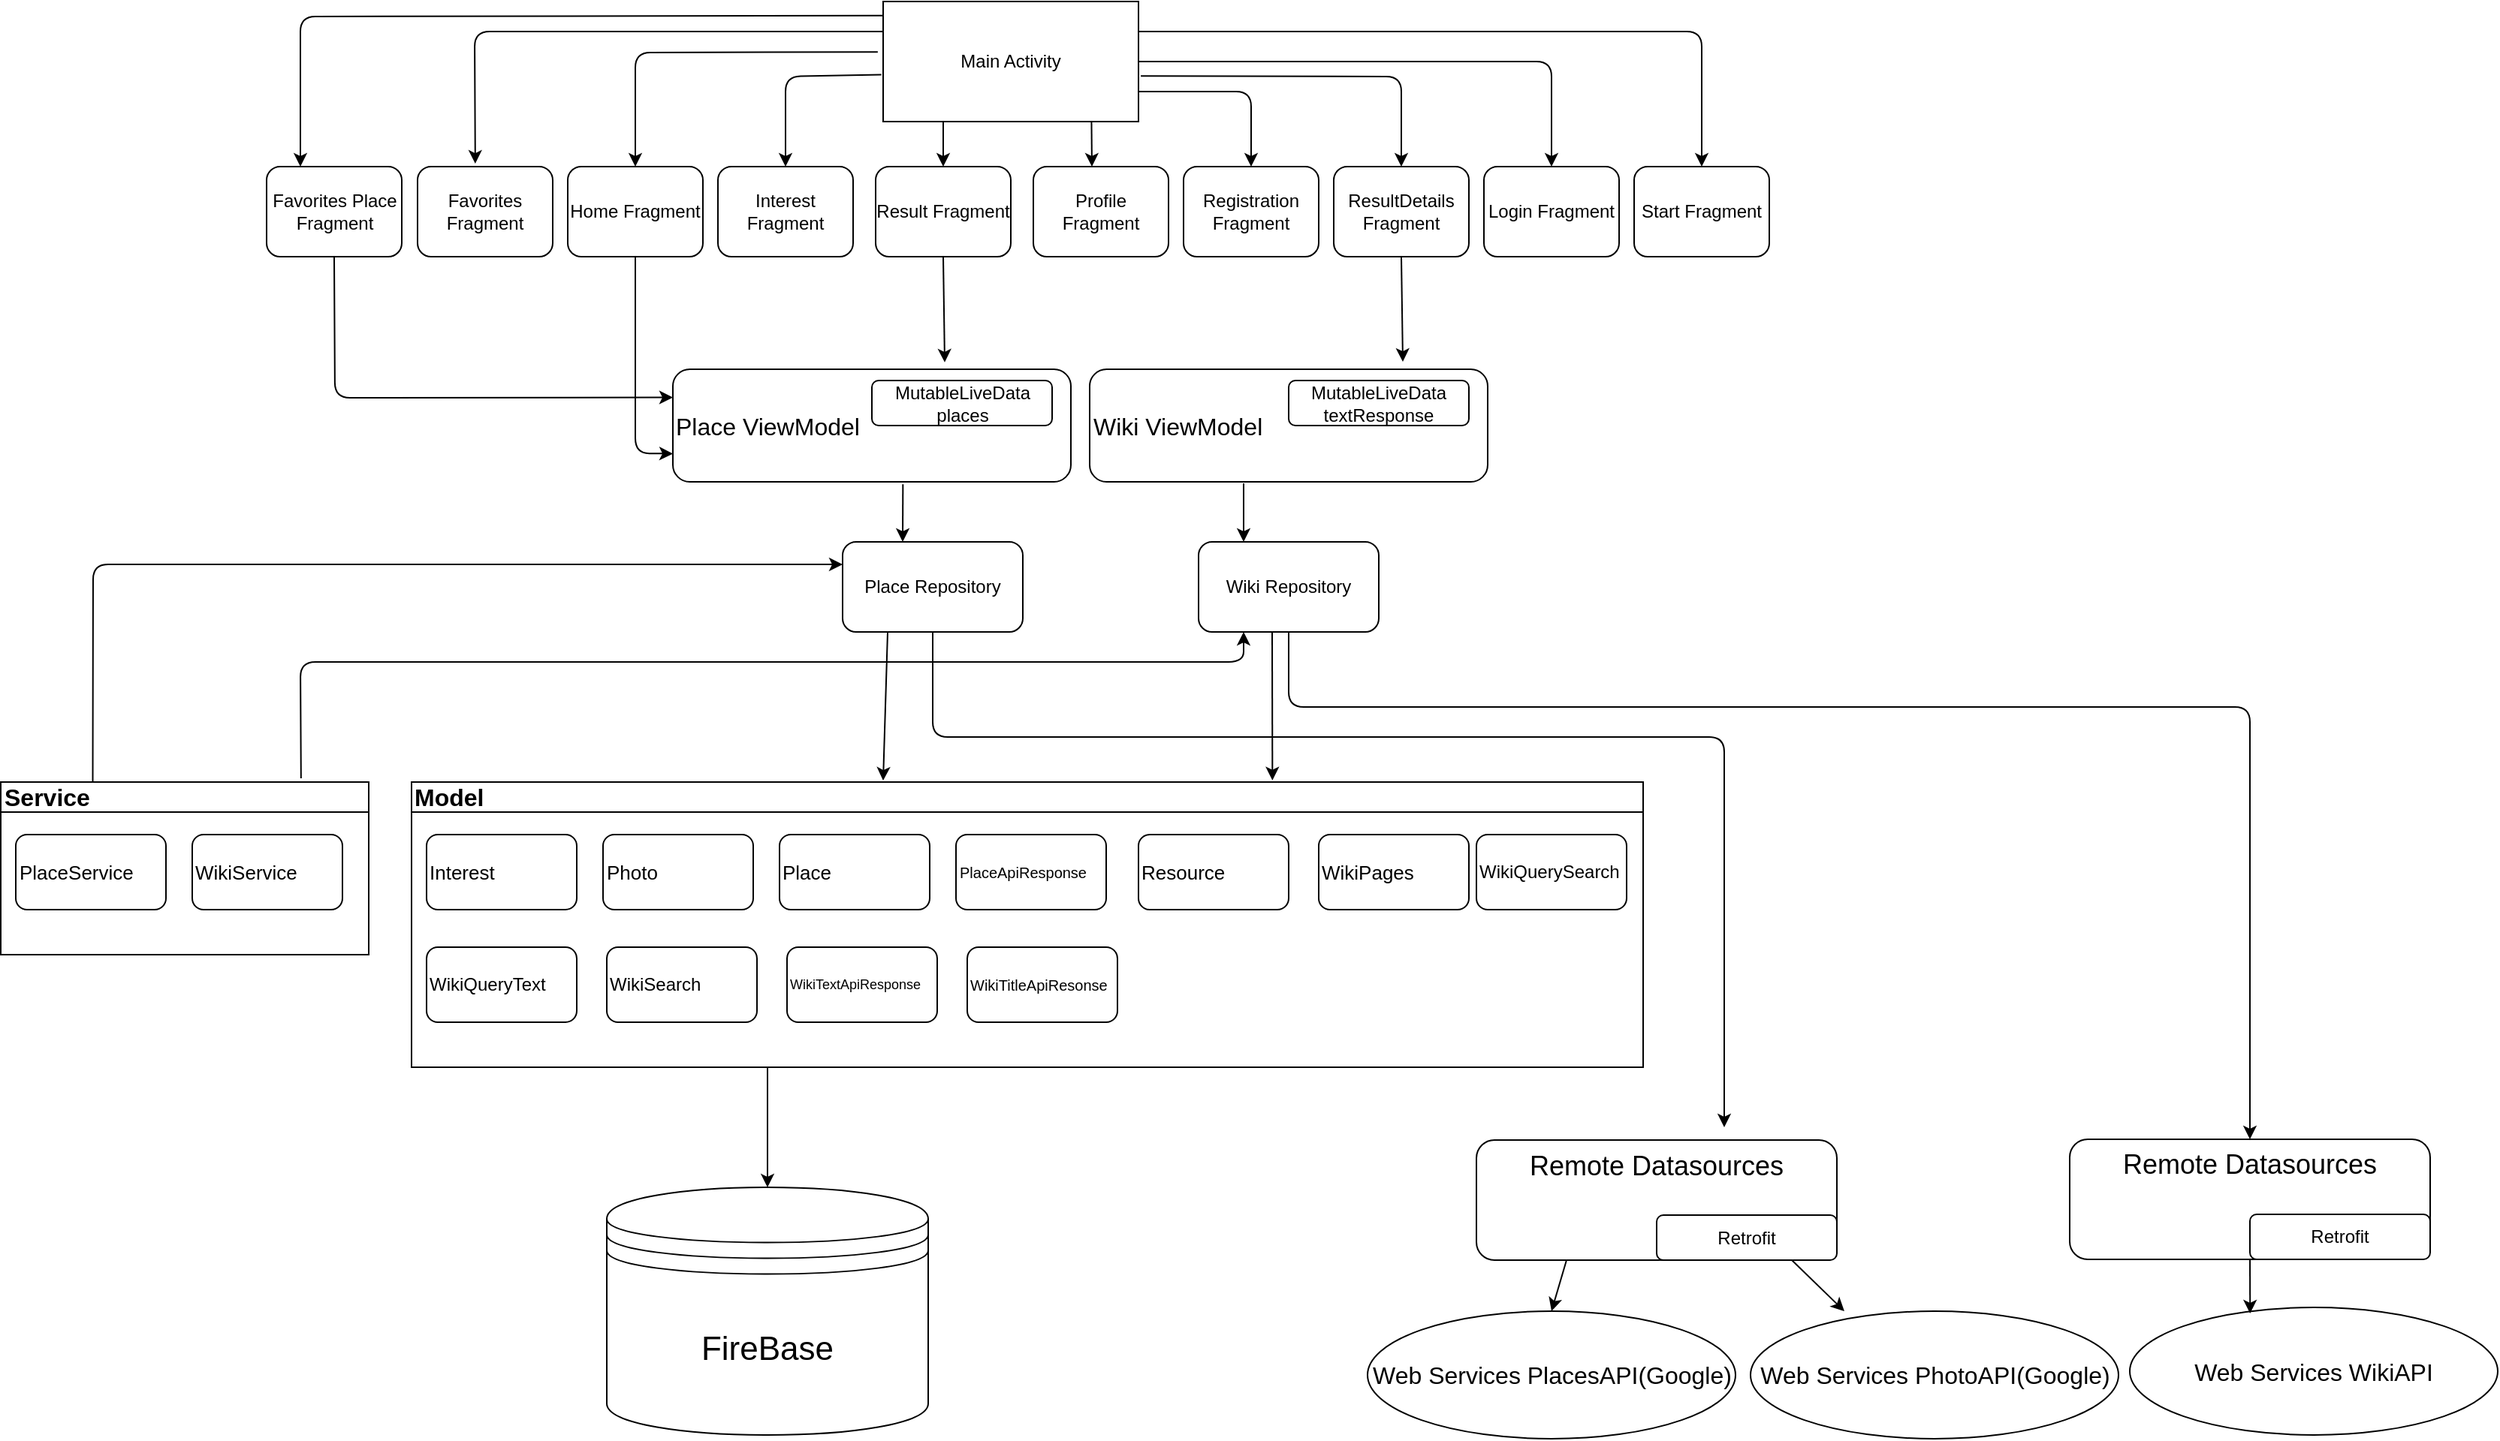 <mxfile version="11.1.4" type="device"><diagram id="QIeEzqkeuglC_hjJBM03" name="Page-1"><mxGraphModel dx="3422" dy="1523" grid="1" gridSize="10" guides="1" tooltips="1" connect="1" arrows="1" fold="1" page="1" pageScale="1" pageWidth="827" pageHeight="1169" math="0" shadow="0"><root><mxCell id="0"/><mxCell id="1" parent="0"/><mxCell id="VE-OL6Hv4lBCfMk_6rgG-1" value="Main Activity" style="rounded=0;whiteSpace=wrap;html=1;" parent="1" vertex="1"><mxGeometry x="320" y="90" width="170" height="80" as="geometry"/></mxCell><mxCell id="VE-OL6Hv4lBCfMk_6rgG-2" value="Favorites Fragment" style="rounded=1;whiteSpace=wrap;html=1;" parent="1" vertex="1"><mxGeometry x="10" y="200" width="90" height="60" as="geometry"/></mxCell><mxCell id="VE-OL6Hv4lBCfMk_6rgG-5" value="Home Fragment" style="rounded=1;whiteSpace=wrap;html=1;" parent="1" vertex="1"><mxGeometry x="110" y="200" width="90" height="60" as="geometry"/></mxCell><mxCell id="VE-OL6Hv4lBCfMk_6rgG-6" value="Interest Fragment" style="rounded=1;whiteSpace=wrap;html=1;" parent="1" vertex="1"><mxGeometry x="210" y="200" width="90" height="60" as="geometry"/></mxCell><mxCell id="VE-OL6Hv4lBCfMk_6rgG-7" value="Login Fragment" style="rounded=1;whiteSpace=wrap;html=1;" parent="1" vertex="1"><mxGeometry x="720" y="200" width="90" height="60" as="geometry"/></mxCell><mxCell id="VE-OL6Hv4lBCfMk_6rgG-8" value="Profile Fragment" style="rounded=1;whiteSpace=wrap;html=1;" parent="1" vertex="1"><mxGeometry x="420" y="200" width="90" height="60" as="geometry"/></mxCell><mxCell id="VE-OL6Hv4lBCfMk_6rgG-9" value="Registration Fragment" style="rounded=1;whiteSpace=wrap;html=1;" parent="1" vertex="1"><mxGeometry x="520" y="200" width="90" height="60" as="geometry"/></mxCell><mxCell id="VE-OL6Hv4lBCfMk_6rgG-10" value="ResultDetails Fragment" style="rounded=1;whiteSpace=wrap;html=1;" parent="1" vertex="1"><mxGeometry x="620" y="200" width="90" height="60" as="geometry"/></mxCell><mxCell id="VE-OL6Hv4lBCfMk_6rgG-11" value="Result&amp;nbsp;Fragment" style="rounded=1;whiteSpace=wrap;html=1;" parent="1" vertex="1"><mxGeometry x="315" y="200" width="90" height="60" as="geometry"/></mxCell><mxCell id="VE-OL6Hv4lBCfMk_6rgG-12" value="Start Fragment" style="rounded=1;whiteSpace=wrap;html=1;" parent="1" vertex="1"><mxGeometry x="820" y="200" width="90" height="60" as="geometry"/></mxCell><mxCell id="VE-OL6Hv4lBCfMk_6rgG-13" value="Place ViewModel" style="rounded=1;whiteSpace=wrap;html=1;align=left;verticalAlign=middle;fontSize=16;" parent="1" vertex="1"><mxGeometry x="180" y="335" width="265" height="75" as="geometry"/></mxCell><mxCell id="VE-OL6Hv4lBCfMk_6rgG-15" value="Place Repository" style="rounded=1;whiteSpace=wrap;html=1;" parent="1" vertex="1"><mxGeometry x="293" y="450" width="120" height="60" as="geometry"/></mxCell><mxCell id="VE-OL6Hv4lBCfMk_6rgG-16" value="Wiki Repository" style="rounded=1;whiteSpace=wrap;html=1;" parent="1" vertex="1"><mxGeometry x="530" y="450" width="120" height="60" as="geometry"/></mxCell><mxCell id="VE-OL6Hv4lBCfMk_6rgG-17" value="" style="endArrow=classic;html=1;exitX=0;exitY=0.25;exitDx=0;exitDy=0;entryX=0.427;entryY=-0.033;entryDx=0;entryDy=0;entryPerimeter=0;" parent="1" source="VE-OL6Hv4lBCfMk_6rgG-1" target="VE-OL6Hv4lBCfMk_6rgG-2" edge="1"><mxGeometry width="50" height="50" relative="1" as="geometry"><mxPoint x="10" y="570" as="sourcePoint"/><mxPoint x="60" y="520" as="targetPoint"/><Array as="points"><mxPoint x="48" y="110"/></Array></mxGeometry></mxCell><mxCell id="VE-OL6Hv4lBCfMk_6rgG-18" value="" style="endArrow=classic;html=1;entryX=0.5;entryY=0;entryDx=0;entryDy=0;exitX=-0.021;exitY=0.42;exitDx=0;exitDy=0;exitPerimeter=0;" parent="1" source="VE-OL6Hv4lBCfMk_6rgG-1" target="VE-OL6Hv4lBCfMk_6rgG-5" edge="1"><mxGeometry width="50" height="50" relative="1" as="geometry"><mxPoint x="10" y="570" as="sourcePoint"/><mxPoint x="60" y="520" as="targetPoint"/><Array as="points"><mxPoint x="155" y="124"/></Array></mxGeometry></mxCell><mxCell id="VE-OL6Hv4lBCfMk_6rgG-19" value="" style="endArrow=classic;html=1;entryX=0.5;entryY=0;entryDx=0;entryDy=0;exitX=-0.007;exitY=0.61;exitDx=0;exitDy=0;exitPerimeter=0;" parent="1" source="VE-OL6Hv4lBCfMk_6rgG-1" target="VE-OL6Hv4lBCfMk_6rgG-6" edge="1"><mxGeometry width="50" height="50" relative="1" as="geometry"><mxPoint x="10" y="570" as="sourcePoint"/><mxPoint x="60" y="520" as="targetPoint"/><Array as="points"><mxPoint x="255" y="140"/></Array></mxGeometry></mxCell><mxCell id="VE-OL6Hv4lBCfMk_6rgG-21" value="" style="endArrow=classic;html=1;exitX=0.816;exitY=1;exitDx=0;exitDy=0;exitPerimeter=0;" parent="1" source="VE-OL6Hv4lBCfMk_6rgG-1" edge="1"><mxGeometry width="50" height="50" relative="1" as="geometry"><mxPoint x="10" y="570" as="sourcePoint"/><mxPoint x="459" y="200" as="targetPoint"/></mxGeometry></mxCell><mxCell id="VE-OL6Hv4lBCfMk_6rgG-22" value="" style="endArrow=classic;html=1;exitX=1;exitY=0.75;exitDx=0;exitDy=0;entryX=0.5;entryY=0;entryDx=0;entryDy=0;" parent="1" source="VE-OL6Hv4lBCfMk_6rgG-1" target="VE-OL6Hv4lBCfMk_6rgG-9" edge="1"><mxGeometry width="50" height="50" relative="1" as="geometry"><mxPoint x="10" y="570" as="sourcePoint"/><mxPoint x="60" y="520" as="targetPoint"/><Array as="points"><mxPoint x="565" y="150"/></Array></mxGeometry></mxCell><mxCell id="VE-OL6Hv4lBCfMk_6rgG-23" value="" style="endArrow=classic;html=1;entryX=0.5;entryY=0;entryDx=0;entryDy=0;exitX=1.009;exitY=0.62;exitDx=0;exitDy=0;exitPerimeter=0;" parent="1" source="VE-OL6Hv4lBCfMk_6rgG-1" target="VE-OL6Hv4lBCfMk_6rgG-10" edge="1"><mxGeometry width="50" height="50" relative="1" as="geometry"><mxPoint x="10" y="570" as="sourcePoint"/><mxPoint x="60" y="520" as="targetPoint"/><Array as="points"><mxPoint x="665" y="140"/></Array></mxGeometry></mxCell><mxCell id="VE-OL6Hv4lBCfMk_6rgG-25" value="" style="endArrow=classic;html=1;exitX=1;exitY=0.25;exitDx=0;exitDy=0;entryX=0.5;entryY=0;entryDx=0;entryDy=0;" parent="1" source="VE-OL6Hv4lBCfMk_6rgG-1" target="VE-OL6Hv4lBCfMk_6rgG-12" edge="1"><mxGeometry width="50" height="50" relative="1" as="geometry"><mxPoint x="10" y="570" as="sourcePoint"/><mxPoint x="60" y="520" as="targetPoint"/><Array as="points"><mxPoint x="865" y="110"/></Array></mxGeometry></mxCell><mxCell id="VE-OL6Hv4lBCfMk_6rgG-26" value="MutableLiveData places" style="rounded=1;whiteSpace=wrap;html=1;" parent="1" vertex="1"><mxGeometry x="312.5" y="342.5" width="120" height="30" as="geometry"/></mxCell><mxCell id="VE-OL6Hv4lBCfMk_6rgG-27" value="Wiki ViewModel" style="rounded=1;whiteSpace=wrap;html=1;align=left;verticalAlign=middle;fontSize=16;" parent="1" vertex="1"><mxGeometry x="457.5" y="335" width="265" height="75" as="geometry"/></mxCell><mxCell id="VE-OL6Hv4lBCfMk_6rgG-28" value="MutableLiveData&lt;br&gt;textResponse" style="rounded=1;whiteSpace=wrap;html=1;" parent="1" vertex="1"><mxGeometry x="590" y="342.5" width="120" height="30" as="geometry"/></mxCell><mxCell id="VE-OL6Hv4lBCfMk_6rgG-29" value="" style="endArrow=classic;html=1;fontSize=16;exitX=0.578;exitY=1.021;exitDx=0;exitDy=0;exitPerimeter=0;" parent="1" source="VE-OL6Hv4lBCfMk_6rgG-13" edge="1"><mxGeometry width="50" height="50" relative="1" as="geometry"><mxPoint x="10" y="570" as="sourcePoint"/><mxPoint x="333" y="450" as="targetPoint"/></mxGeometry></mxCell><mxCell id="VE-OL6Hv4lBCfMk_6rgG-30" value="" style="endArrow=classic;html=1;fontSize=16;" parent="1" edge="1"><mxGeometry width="50" height="50" relative="1" as="geometry"><mxPoint x="560" y="411" as="sourcePoint"/><mxPoint x="560" y="450" as="targetPoint"/></mxGeometry></mxCell><mxCell id="VE-OL6Hv4lBCfMk_6rgG-38" value="Model" style="swimlane;html=1;startSize=20;horizontal=1;containerType=tree;fontSize=16;align=left;" parent="1" vertex="1"><mxGeometry x="6" y="610" width="820" height="190" as="geometry"/></mxCell><mxCell id="VE-OL6Hv4lBCfMk_6rgG-34" value="PlaceApiResponse" style="rounded=1;whiteSpace=wrap;html=1;fontSize=10;align=left;" parent="VE-OL6Hv4lBCfMk_6rgG-38" vertex="1"><mxGeometry x="362.5" y="35" width="100" height="50" as="geometry"/></mxCell><mxCell id="VE-OL6Hv4lBCfMk_6rgG-33" value="Place" style="rounded=1;whiteSpace=wrap;html=1;fontSize=13;align=left;" parent="VE-OL6Hv4lBCfMk_6rgG-38" vertex="1"><mxGeometry x="245" y="35" width="100" height="50" as="geometry"/></mxCell><mxCell id="VE-OL6Hv4lBCfMk_6rgG-32" value="Photo" style="rounded=1;whiteSpace=wrap;html=1;fontSize=13;align=left;" parent="VE-OL6Hv4lBCfMk_6rgG-38" vertex="1"><mxGeometry x="127.5" y="35" width="100" height="50" as="geometry"/></mxCell><mxCell id="VE-OL6Hv4lBCfMk_6rgG-31" value="Interest" style="rounded=1;whiteSpace=wrap;html=1;fontSize=13;align=left;" parent="VE-OL6Hv4lBCfMk_6rgG-38" vertex="1"><mxGeometry x="10" y="35" width="100" height="50" as="geometry"/></mxCell><mxCell id="VE-OL6Hv4lBCfMk_6rgG-41" value="WikiQueryText" style="rounded=1;whiteSpace=wrap;html=1;fontSize=12;align=left;" parent="VE-OL6Hv4lBCfMk_6rgG-38" vertex="1"><mxGeometry x="10" y="110" width="100" height="50" as="geometry"/></mxCell><mxCell id="VE-OL6Hv4lBCfMk_6rgG-42" value="WikiSearch" style="rounded=1;whiteSpace=wrap;html=1;fontSize=12;align=left;" parent="VE-OL6Hv4lBCfMk_6rgG-38" vertex="1"><mxGeometry x="130" y="110" width="100" height="50" as="geometry"/></mxCell><mxCell id="VE-OL6Hv4lBCfMk_6rgG-43" value="WikiTextApiResponse" style="rounded=1;whiteSpace=wrap;html=1;fontSize=9;align=left;" parent="VE-OL6Hv4lBCfMk_6rgG-38" vertex="1"><mxGeometry x="250" y="110" width="100" height="50" as="geometry"/></mxCell><mxCell id="VE-OL6Hv4lBCfMk_6rgG-44" value="WikiTitleApiResonse" style="rounded=1;whiteSpace=wrap;html=1;fontSize=10;align=left;" parent="VE-OL6Hv4lBCfMk_6rgG-38" vertex="1"><mxGeometry x="370" y="110" width="100" height="50" as="geometry"/></mxCell><mxCell id="VE-OL6Hv4lBCfMk_6rgG-35" value="Resource" style="rounded=1;whiteSpace=wrap;html=1;fontSize=13;align=left;" parent="VE-OL6Hv4lBCfMk_6rgG-38" vertex="1"><mxGeometry x="484" y="35" width="100" height="50" as="geometry"/></mxCell><mxCell id="VE-OL6Hv4lBCfMk_6rgG-36" value="WikiPages" style="rounded=1;whiteSpace=wrap;html=1;fontSize=13;align=left;" parent="VE-OL6Hv4lBCfMk_6rgG-38" vertex="1"><mxGeometry x="604" y="35" width="100" height="50" as="geometry"/></mxCell><mxCell id="VE-OL6Hv4lBCfMk_6rgG-37" value="WikiQuerySearch" style="rounded=1;whiteSpace=wrap;html=1;fontSize=12;align=left;" parent="VE-OL6Hv4lBCfMk_6rgG-38" vertex="1"><mxGeometry x="709" y="35" width="100" height="50" as="geometry"/></mxCell><mxCell id="VE-OL6Hv4lBCfMk_6rgG-45" value="" style="endArrow=classic;html=1;fontSize=13;exitX=0.25;exitY=1;exitDx=0;exitDy=0;" parent="1" source="VE-OL6Hv4lBCfMk_6rgG-15" edge="1"><mxGeometry width="50" height="50" relative="1" as="geometry"><mxPoint x="330" y="520" as="sourcePoint"/><mxPoint x="320" y="609" as="targetPoint"/></mxGeometry></mxCell><mxCell id="VE-OL6Hv4lBCfMk_6rgG-46" value="" style="endArrow=classic;html=1;fontSize=13;entryX=0.699;entryY=-0.006;entryDx=0;entryDy=0;entryPerimeter=0;" parent="1" target="VE-OL6Hv4lBCfMk_6rgG-38" edge="1"><mxGeometry width="50" height="50" relative="1" as="geometry"><mxPoint x="579" y="510" as="sourcePoint"/><mxPoint x="60" y="820" as="targetPoint"/></mxGeometry></mxCell><mxCell id="VE-OL6Hv4lBCfMk_6rgG-53" value="Web Services PlacesAPI(Google)" style="ellipse;whiteSpace=wrap;html=1;fontSize=16;align=center;" parent="1" vertex="1"><mxGeometry x="642.5" y="962.5" width="245" height="85" as="geometry"/></mxCell><mxCell id="VE-OL6Hv4lBCfMk_6rgG-56" value="Web Services WikiAPI" style="ellipse;whiteSpace=wrap;html=1;fontSize=16;align=center;" parent="1" vertex="1"><mxGeometry x="1150" y="960" width="245" height="85" as="geometry"/></mxCell><mxCell id="VE-OL6Hv4lBCfMk_6rgG-59" value="" style="endArrow=classic;html=1;fontSize=22;exitX=0.5;exitY=1;exitDx=0;exitDy=0;" parent="1" source="VE-OL6Hv4lBCfMk_6rgG-15" edge="1"><mxGeometry width="50" height="50" relative="1" as="geometry"><mxPoint x="950" y="630" as="sourcePoint"/><mxPoint x="880" y="840" as="targetPoint"/><Array as="points"><mxPoint x="353" y="580"/><mxPoint x="880" y="580"/></Array></mxGeometry></mxCell><mxCell id="VE-OL6Hv4lBCfMk_6rgG-60" value="" style="endArrow=classic;html=1;fontSize=22;entryX=0.5;entryY=0;entryDx=0;entryDy=0;exitX=0.5;exitY=1;exitDx=0;exitDy=0;" parent="1" source="VE-OL6Hv4lBCfMk_6rgG-16" target="VE-OL6Hv4lBCfMk_6rgG-78" edge="1"><mxGeometry width="50" height="50" relative="1" as="geometry"><mxPoint x="1270" y="660" as="sourcePoint"/><mxPoint x="1450" y="890" as="targetPoint"/><Array as="points"><mxPoint x="590" y="560"/><mxPoint x="1230" y="560"/></Array></mxGeometry></mxCell><mxCell id="VE-OL6Hv4lBCfMk_6rgG-62" value="" style="endArrow=classic;html=1;fontSize=22;entryX=0.327;entryY=0.047;entryDx=0;entryDy=0;exitX=0;exitY=0.75;exitDx=0;exitDy=0;entryPerimeter=0;" parent="1" source="VE-OL6Hv4lBCfMk_6rgG-79" target="VE-OL6Hv4lBCfMk_6rgG-56" edge="1"><mxGeometry width="50" height="50" relative="1" as="geometry"><mxPoint x="1464.4" y="1020" as="sourcePoint"/><mxPoint x="270" y="1230" as="targetPoint"/></mxGeometry></mxCell><mxCell id="VE-OL6Hv4lBCfMk_6rgG-64" value="" style="endArrow=classic;html=1;fontSize=22;entryX=0.5;entryY=0;entryDx=0;entryDy=0;exitX=0.25;exitY=1;exitDx=0;exitDy=0;" parent="1" source="VE-OL6Hv4lBCfMk_6rgG-48" target="VE-OL6Hv4lBCfMk_6rgG-53" edge="1"><mxGeometry width="50" height="50" relative="1" as="geometry"><mxPoint x="876" y="970" as="sourcePoint"/><mxPoint x="270" y="1230" as="targetPoint"/></mxGeometry></mxCell><mxCell id="VE-OL6Hv4lBCfMk_6rgG-65" value="Service" style="swimlane;html=1;startSize=20;horizontal=1;containerType=tree;fontSize=16;align=left;" parent="1" vertex="1"><mxGeometry x="-267.5" y="610" width="245" height="115" as="geometry"/></mxCell><mxCell id="VE-OL6Hv4lBCfMk_6rgG-68" value="WikiService" style="rounded=1;whiteSpace=wrap;html=1;fontSize=13;align=left;" parent="VE-OL6Hv4lBCfMk_6rgG-65" vertex="1"><mxGeometry x="127.5" y="35" width="100" height="50" as="geometry"/></mxCell><mxCell id="VE-OL6Hv4lBCfMk_6rgG-69" value="PlaceService" style="rounded=1;whiteSpace=wrap;html=1;fontSize=13;align=left;" parent="VE-OL6Hv4lBCfMk_6rgG-65" vertex="1"><mxGeometry x="10" y="35" width="100" height="50" as="geometry"/></mxCell><mxCell id="VE-OL6Hv4lBCfMk_6rgG-77" value="FireBase" style="shape=datastore;whiteSpace=wrap;html=1;fontSize=22;align=center;" parent="1" vertex="1"><mxGeometry x="136" y="880" width="214" height="165" as="geometry"/></mxCell><mxCell id="VE-OL6Hv4lBCfMk_6rgG-82" value="" style="endArrow=classic;html=1;fontSize=16;entryX=0.5;entryY=0;entryDx=0;entryDy=0;" parent="1" target="VE-OL6Hv4lBCfMk_6rgG-77" edge="1"><mxGeometry width="50" height="50" relative="1" as="geometry"><mxPoint x="243" y="800" as="sourcePoint"/><mxPoint x="60" y="1270" as="targetPoint"/></mxGeometry></mxCell><mxCell id="FN-A_pexucasYs-1M2C0-2" value="" style="endArrow=classic;html=1;exitX=0.5;exitY=1;exitDx=0;exitDy=0;entryX=0.683;entryY=-0.061;entryDx=0;entryDy=0;entryPerimeter=0;" edge="1" parent="1" source="VE-OL6Hv4lBCfMk_6rgG-11" target="VE-OL6Hv4lBCfMk_6rgG-13"><mxGeometry width="50" height="50" relative="1" as="geometry"><mxPoint x="-390" y="1250" as="sourcePoint"/><mxPoint x="-340" y="1200" as="targetPoint"/></mxGeometry></mxCell><mxCell id="FN-A_pexucasYs-1M2C0-3" value="" style="endArrow=classic;html=1;entryX=0.5;entryY=0;entryDx=0;entryDy=0;exitX=1;exitY=0.5;exitDx=0;exitDy=0;" edge="1" parent="1" source="VE-OL6Hv4lBCfMk_6rgG-1" target="VE-OL6Hv4lBCfMk_6rgG-7"><mxGeometry width="50" height="50" relative="1" as="geometry"><mxPoint x="501.53" y="149.6" as="sourcePoint"/><mxPoint x="675" y="210" as="targetPoint"/><Array as="points"><mxPoint x="765" y="130"/></Array></mxGeometry></mxCell><mxCell id="FN-A_pexucasYs-1M2C0-4" value="" style="endArrow=classic;html=1;" edge="1" parent="1"><mxGeometry width="50" height="50" relative="1" as="geometry"><mxPoint x="360" y="170" as="sourcePoint"/><mxPoint x="360" y="200" as="targetPoint"/></mxGeometry></mxCell><mxCell id="FN-A_pexucasYs-1M2C0-6" value="" style="endArrow=classic;html=1;exitX=0.5;exitY=1;exitDx=0;exitDy=0;entryX=0;entryY=0.75;entryDx=0;entryDy=0;" edge="1" parent="1" source="VE-OL6Hv4lBCfMk_6rgG-5" target="VE-OL6Hv4lBCfMk_6rgG-13"><mxGeometry width="50" height="50" relative="1" as="geometry"><mxPoint x="65" y="270" as="sourcePoint"/><mxPoint x="65" y="370" as="targetPoint"/><Array as="points"><mxPoint x="155" y="391"/></Array></mxGeometry></mxCell><mxCell id="FN-A_pexucasYs-1M2C0-10" value="" style="endArrow=classic;html=1;exitX=0.5;exitY=1;exitDx=0;exitDy=0;" edge="1" parent="1" source="VE-OL6Hv4lBCfMk_6rgG-10"><mxGeometry width="50" height="50" relative="1" as="geometry"><mxPoint x="575" y="270" as="sourcePoint"/><mxPoint x="666" y="330" as="targetPoint"/></mxGeometry></mxCell><mxCell id="FN-A_pexucasYs-1M2C0-13" value="" style="endArrow=classic;html=1;entryX=0;entryY=0.25;entryDx=0;entryDy=0;exitX=0.25;exitY=0;exitDx=0;exitDy=0;" edge="1" parent="1" source="VE-OL6Hv4lBCfMk_6rgG-65" target="VE-OL6Hv4lBCfMk_6rgG-15"><mxGeometry width="50" height="50" relative="1" as="geometry"><mxPoint x="-390" y="1250" as="sourcePoint"/><mxPoint x="-340" y="1200" as="targetPoint"/><Array as="points"><mxPoint x="-206" y="465"/></Array></mxGeometry></mxCell><mxCell id="FN-A_pexucasYs-1M2C0-14" value="" style="endArrow=classic;html=1;entryX=0.25;entryY=1;entryDx=0;entryDy=0;exitX=0.816;exitY=-0.022;exitDx=0;exitDy=0;exitPerimeter=0;" edge="1" parent="1" source="VE-OL6Hv4lBCfMk_6rgG-65" target="VE-OL6Hv4lBCfMk_6rgG-16"><mxGeometry width="50" height="50" relative="1" as="geometry"><mxPoint x="-318.75" y="622.5" as="sourcePoint"/><mxPoint x="303" y="475" as="targetPoint"/><Array as="points"><mxPoint x="-68" y="530"/><mxPoint x="560" y="530"/></Array></mxGeometry></mxCell><mxCell id="FN-A_pexucasYs-1M2C0-16" value="Favorites Place Fragment" style="rounded=1;whiteSpace=wrap;html=1;" vertex="1" parent="1"><mxGeometry x="-90.5" y="200" width="90" height="60" as="geometry"/></mxCell><mxCell id="FN-A_pexucasYs-1M2C0-17" value="" style="endArrow=classic;html=1;exitX=0.002;exitY=0.117;exitDx=0;exitDy=0;entryX=0.25;entryY=0;entryDx=0;entryDy=0;exitPerimeter=0;" edge="1" parent="1" source="VE-OL6Hv4lBCfMk_6rgG-1" target="FN-A_pexucasYs-1M2C0-16"><mxGeometry width="50" height="50" relative="1" as="geometry"><mxPoint x="330" y="120" as="sourcePoint"/><mxPoint x="58.43" y="208.02" as="targetPoint"/><Array as="points"><mxPoint x="-68" y="100"/></Array></mxGeometry></mxCell><mxCell id="FN-A_pexucasYs-1M2C0-18" value="" style="endArrow=classic;html=1;entryX=0;entryY=0.25;entryDx=0;entryDy=0;exitX=0.5;exitY=1;exitDx=0;exitDy=0;" edge="1" parent="1" source="FN-A_pexucasYs-1M2C0-16" target="VE-OL6Hv4lBCfMk_6rgG-13"><mxGeometry width="50" height="50" relative="1" as="geometry"><mxPoint x="-360" y="1250" as="sourcePoint"/><mxPoint x="-310" y="1200" as="targetPoint"/><Array as="points"><mxPoint x="-45" y="354"/></Array></mxGeometry></mxCell><mxCell id="FN-A_pexucasYs-1M2C0-19" value="Web Services PhotoAPI(Google)" style="ellipse;whiteSpace=wrap;html=1;fontSize=16;align=center;" vertex="1" parent="1"><mxGeometry x="897.5" y="962.5" width="245" height="85" as="geometry"/></mxCell><mxCell id="FN-A_pexucasYs-1M2C0-25" value="" style="endArrow=classic;html=1;entryX=0.255;entryY=0;entryDx=0;entryDy=0;exitX=0.75;exitY=1;exitDx=0;exitDy=0;entryPerimeter=0;" edge="1" parent="1" source="VE-OL6Hv4lBCfMk_6rgG-49" target="FN-A_pexucasYs-1M2C0-19"><mxGeometry width="50" height="50" relative="1" as="geometry"><mxPoint x="-390" y="1240" as="sourcePoint"/><mxPoint x="-340" y="1190" as="targetPoint"/></mxGeometry></mxCell><mxCell id="FN-A_pexucasYs-1M2C0-30" value="" style="group" vertex="1" connectable="0" parent="1"><mxGeometry x="1110" y="848" width="240" height="80" as="geometry"/></mxCell><mxCell id="VE-OL6Hv4lBCfMk_6rgG-78" value="Remote Datasources" style="rounded=1;whiteSpace=wrap;html=1;fontSize=18;verticalAlign=top;" parent="FN-A_pexucasYs-1M2C0-30" vertex="1"><mxGeometry width="240" height="80" as="geometry"/></mxCell><mxCell id="VE-OL6Hv4lBCfMk_6rgG-79" value="Retrofit" style="rounded=1;whiteSpace=wrap;html=1;" parent="FN-A_pexucasYs-1M2C0-30" vertex="1"><mxGeometry x="120" y="50" width="120" height="30" as="geometry"/></mxCell><mxCell id="FN-A_pexucasYs-1M2C0-31" value="" style="group" vertex="1" connectable="0" parent="1"><mxGeometry x="715" y="848.5" width="240" height="80" as="geometry"/></mxCell><mxCell id="VE-OL6Hv4lBCfMk_6rgG-48" value="Remote Datasources" style="rounded=1;whiteSpace=wrap;html=1;fontSize=18;verticalAlign=top;" parent="FN-A_pexucasYs-1M2C0-31" vertex="1"><mxGeometry width="240" height="80" as="geometry"/></mxCell><mxCell id="VE-OL6Hv4lBCfMk_6rgG-49" value="Retrofit" style="rounded=1;whiteSpace=wrap;html=1;" parent="FN-A_pexucasYs-1M2C0-31" vertex="1"><mxGeometry x="120" y="50" width="120" height="30" as="geometry"/></mxCell></root></mxGraphModel></diagram></mxfile>